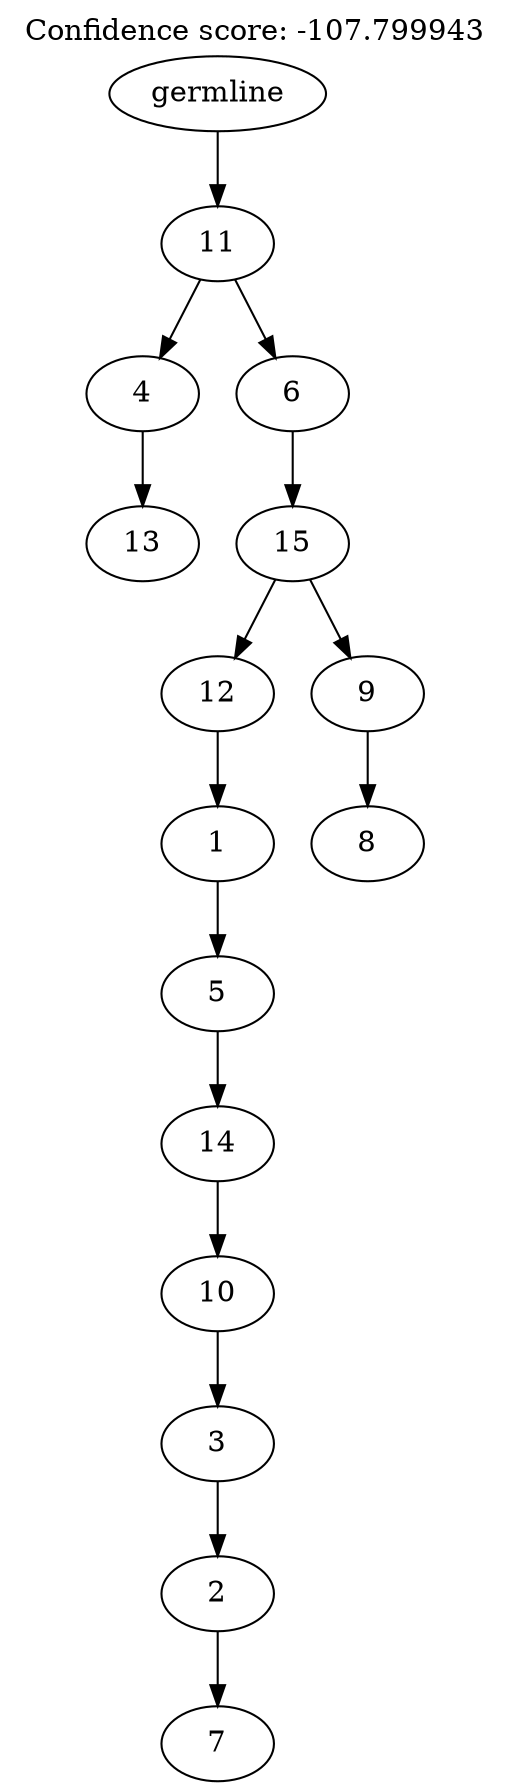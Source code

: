 digraph g {
	"14" -> "15";
	"15" [label="13"];
	"12" -> "13";
	"13" [label="7"];
	"11" -> "12";
	"12" [label="2"];
	"10" -> "11";
	"11" [label="3"];
	"9" -> "10";
	"10" [label="10"];
	"8" -> "9";
	"9" [label="14"];
	"7" -> "8";
	"8" [label="5"];
	"6" -> "7";
	"7" [label="1"];
	"4" -> "5";
	"5" [label="8"];
	"3" -> "4";
	"4" [label="9"];
	"3" -> "6";
	"6" [label="12"];
	"2" -> "3";
	"3" [label="15"];
	"1" -> "2";
	"2" [label="6"];
	"1" -> "14";
	"14" [label="4"];
	"0" -> "1";
	"1" [label="11"];
	"0" [label="germline"];
	labelloc="t";
	label="Confidence score: -107.799943";
}
